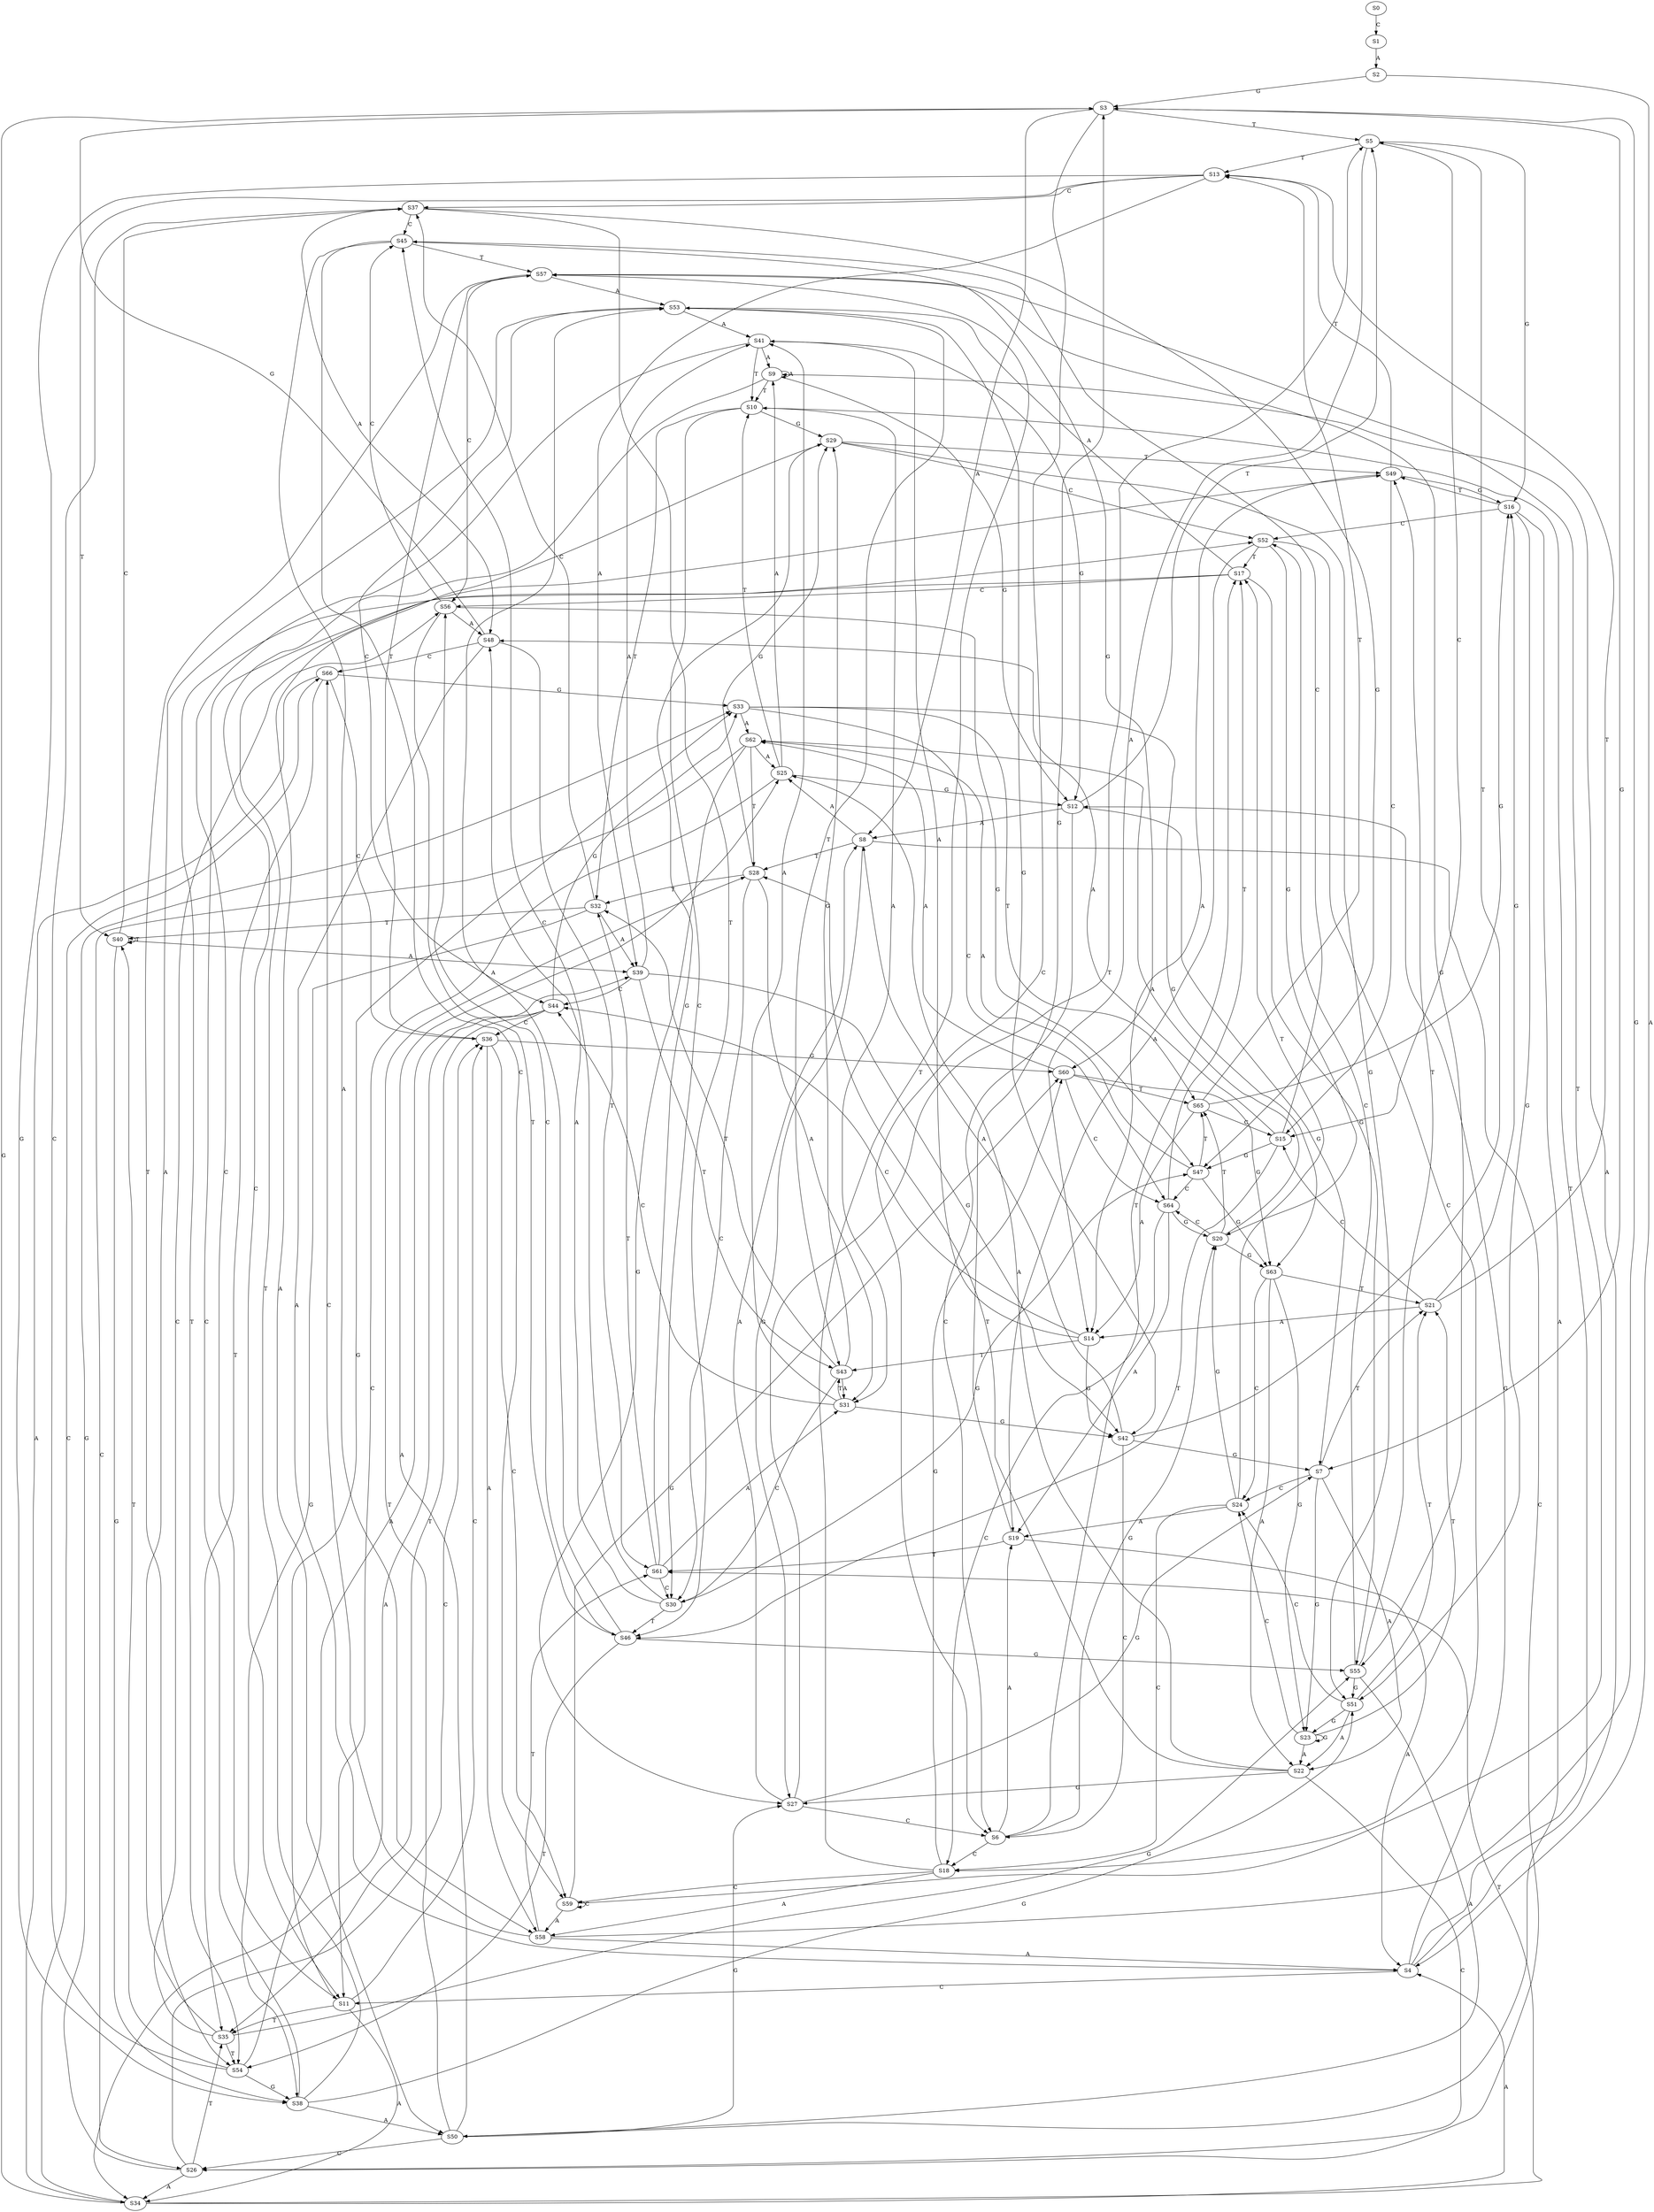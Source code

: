 strict digraph  {
	S0 -> S1 [ label = C ];
	S1 -> S2 [ label = A ];
	S2 -> S3 [ label = G ];
	S2 -> S4 [ label = A ];
	S3 -> S5 [ label = T ];
	S3 -> S6 [ label = C ];
	S3 -> S7 [ label = G ];
	S3 -> S8 [ label = A ];
	S4 -> S9 [ label = A ];
	S4 -> S10 [ label = T ];
	S4 -> S11 [ label = C ];
	S4 -> S12 [ label = G ];
	S5 -> S13 [ label = T ];
	S5 -> S14 [ label = A ];
	S5 -> S15 [ label = C ];
	S5 -> S16 [ label = G ];
	S6 -> S17 [ label = T ];
	S6 -> S18 [ label = C ];
	S6 -> S19 [ label = A ];
	S6 -> S20 [ label = G ];
	S7 -> S21 [ label = T ];
	S7 -> S22 [ label = A ];
	S7 -> S23 [ label = G ];
	S7 -> S24 [ label = C ];
	S8 -> S25 [ label = A ];
	S8 -> S26 [ label = C ];
	S8 -> S27 [ label = G ];
	S8 -> S28 [ label = T ];
	S9 -> S12 [ label = G ];
	S9 -> S11 [ label = C ];
	S9 -> S9 [ label = A ];
	S9 -> S10 [ label = T ];
	S10 -> S29 [ label = G ];
	S10 -> S30 [ label = C ];
	S10 -> S31 [ label = A ];
	S10 -> S32 [ label = T ];
	S11 -> S33 [ label = G ];
	S11 -> S34 [ label = A ];
	S11 -> S35 [ label = T ];
	S11 -> S36 [ label = C ];
	S12 -> S5 [ label = T ];
	S12 -> S8 [ label = A ];
	S12 -> S7 [ label = G ];
	S12 -> S6 [ label = C ];
	S13 -> S37 [ label = C ];
	S13 -> S38 [ label = G ];
	S13 -> S39 [ label = A ];
	S13 -> S40 [ label = T ];
	S14 -> S41 [ label = A ];
	S14 -> S42 [ label = G ];
	S14 -> S43 [ label = T ];
	S14 -> S44 [ label = C ];
	S15 -> S45 [ label = C ];
	S15 -> S46 [ label = T ];
	S15 -> S47 [ label = G ];
	S15 -> S48 [ label = A ];
	S16 -> S49 [ label = T ];
	S16 -> S50 [ label = A ];
	S16 -> S51 [ label = G ];
	S16 -> S52 [ label = C ];
	S17 -> S53 [ label = A ];
	S17 -> S54 [ label = T ];
	S17 -> S55 [ label = G ];
	S17 -> S56 [ label = C ];
	S18 -> S57 [ label = T ];
	S18 -> S58 [ label = A ];
	S18 -> S59 [ label = C ];
	S18 -> S60 [ label = G ];
	S19 -> S4 [ label = A ];
	S19 -> S3 [ label = G ];
	S19 -> S61 [ label = T ];
	S20 -> S62 [ label = A ];
	S20 -> S63 [ label = G ];
	S20 -> S64 [ label = C ];
	S20 -> S65 [ label = T ];
	S21 -> S16 [ label = G ];
	S21 -> S13 [ label = T ];
	S21 -> S15 [ label = C ];
	S21 -> S14 [ label = A ];
	S22 -> S26 [ label = C ];
	S22 -> S25 [ label = A ];
	S22 -> S27 [ label = G ];
	S22 -> S28 [ label = T ];
	S23 -> S22 [ label = A ];
	S23 -> S23 [ label = G ];
	S23 -> S24 [ label = C ];
	S23 -> S21 [ label = T ];
	S24 -> S17 [ label = T ];
	S24 -> S20 [ label = G ];
	S24 -> S19 [ label = A ];
	S24 -> S18 [ label = C ];
	S25 -> S12 [ label = G ];
	S25 -> S11 [ label = C ];
	S25 -> S10 [ label = T ];
	S25 -> S9 [ label = A ];
	S26 -> S36 [ label = C ];
	S26 -> S35 [ label = T ];
	S26 -> S33 [ label = G ];
	S26 -> S34 [ label = A ];
	S27 -> S8 [ label = A ];
	S27 -> S6 [ label = C ];
	S27 -> S7 [ label = G ];
	S27 -> S5 [ label = T ];
	S28 -> S32 [ label = T ];
	S28 -> S31 [ label = A ];
	S28 -> S30 [ label = C ];
	S28 -> S29 [ label = G ];
	S29 -> S52 [ label = C ];
	S29 -> S50 [ label = A ];
	S29 -> S49 [ label = T ];
	S29 -> S51 [ label = G ];
	S30 -> S47 [ label = G ];
	S30 -> S45 [ label = C ];
	S30 -> S46 [ label = T ];
	S30 -> S48 [ label = A ];
	S31 -> S42 [ label = G ];
	S31 -> S44 [ label = C ];
	S31 -> S41 [ label = A ];
	S31 -> S43 [ label = T ];
	S32 -> S40 [ label = T ];
	S32 -> S37 [ label = C ];
	S32 -> S39 [ label = A ];
	S32 -> S38 [ label = G ];
	S33 -> S64 [ label = C ];
	S33 -> S63 [ label = G ];
	S33 -> S62 [ label = A ];
	S33 -> S65 [ label = T ];
	S34 -> S4 [ label = A ];
	S34 -> S3 [ label = G ];
	S34 -> S66 [ label = C ];
	S34 -> S61 [ label = T ];
	S35 -> S54 [ label = T ];
	S35 -> S53 [ label = A ];
	S35 -> S56 [ label = C ];
	S35 -> S55 [ label = G ];
	S36 -> S57 [ label = T ];
	S36 -> S59 [ label = C ];
	S36 -> S58 [ label = A ];
	S36 -> S60 [ label = G ];
	S37 -> S47 [ label = G ];
	S37 -> S48 [ label = A ];
	S37 -> S45 [ label = C ];
	S37 -> S46 [ label = T ];
	S38 -> S51 [ label = G ];
	S38 -> S49 [ label = T ];
	S38 -> S50 [ label = A ];
	S38 -> S52 [ label = C ];
	S39 -> S41 [ label = A ];
	S39 -> S43 [ label = T ];
	S39 -> S44 [ label = C ];
	S39 -> S42 [ label = G ];
	S40 -> S39 [ label = A ];
	S40 -> S37 [ label = C ];
	S40 -> S38 [ label = G ];
	S40 -> S40 [ label = T ];
	S41 -> S9 [ label = A ];
	S41 -> S12 [ label = G ];
	S41 -> S10 [ label = T ];
	S41 -> S11 [ label = C ];
	S42 -> S5 [ label = T ];
	S42 -> S8 [ label = A ];
	S42 -> S6 [ label = C ];
	S42 -> S7 [ label = G ];
	S43 -> S32 [ label = T ];
	S43 -> S30 [ label = C ];
	S43 -> S31 [ label = A ];
	S43 -> S29 [ label = G ];
	S44 -> S34 [ label = A ];
	S44 -> S36 [ label = C ];
	S44 -> S35 [ label = T ];
	S44 -> S33 [ label = G ];
	S45 -> S57 [ label = T ];
	S45 -> S59 [ label = C ];
	S45 -> S60 [ label = G ];
	S45 -> S58 [ label = A ];
	S46 -> S53 [ label = A ];
	S46 -> S55 [ label = G ];
	S46 -> S56 [ label = C ];
	S46 -> S54 [ label = T ];
	S47 -> S62 [ label = A ];
	S47 -> S63 [ label = G ];
	S47 -> S65 [ label = T ];
	S47 -> S64 [ label = C ];
	S48 -> S4 [ label = A ];
	S48 -> S3 [ label = G ];
	S48 -> S66 [ label = C ];
	S48 -> S61 [ label = T ];
	S49 -> S14 [ label = A ];
	S49 -> S13 [ label = T ];
	S49 -> S15 [ label = C ];
	S49 -> S16 [ label = G ];
	S50 -> S27 [ label = G ];
	S50 -> S26 [ label = C ];
	S50 -> S28 [ label = T ];
	S50 -> S25 [ label = A ];
	S51 -> S22 [ label = A ];
	S51 -> S21 [ label = T ];
	S51 -> S24 [ label = C ];
	S51 -> S23 [ label = G ];
	S52 -> S18 [ label = C ];
	S52 -> S17 [ label = T ];
	S52 -> S20 [ label = G ];
	S52 -> S19 [ label = A ];
	S53 -> S41 [ label = A ];
	S53 -> S44 [ label = C ];
	S53 -> S42 [ label = G ];
	S53 -> S43 [ label = T ];
	S54 -> S37 [ label = C ];
	S54 -> S38 [ label = G ];
	S54 -> S40 [ label = T ];
	S54 -> S39 [ label = A ];
	S55 -> S51 [ label = G ];
	S55 -> S49 [ label = T ];
	S55 -> S50 [ label = A ];
	S55 -> S52 [ label = C ];
	S56 -> S45 [ label = C ];
	S56 -> S48 [ label = A ];
	S56 -> S47 [ label = G ];
	S56 -> S46 [ label = T ];
	S57 -> S53 [ label = A ];
	S57 -> S54 [ label = T ];
	S57 -> S56 [ label = C ];
	S57 -> S55 [ label = G ];
	S58 -> S4 [ label = A ];
	S58 -> S61 [ label = T ];
	S58 -> S66 [ label = C ];
	S58 -> S3 [ label = G ];
	S59 -> S58 [ label = A ];
	S59 -> S57 [ label = T ];
	S59 -> S59 [ label = C ];
	S59 -> S60 [ label = G ];
	S60 -> S63 [ label = G ];
	S60 -> S65 [ label = T ];
	S60 -> S62 [ label = A ];
	S60 -> S64 [ label = C ];
	S61 -> S29 [ label = G ];
	S61 -> S31 [ label = A ];
	S61 -> S32 [ label = T ];
	S61 -> S30 [ label = C ];
	S62 -> S27 [ label = G ];
	S62 -> S25 [ label = A ];
	S62 -> S26 [ label = C ];
	S62 -> S28 [ label = T ];
	S63 -> S21 [ label = T ];
	S63 -> S23 [ label = G ];
	S63 -> S22 [ label = A ];
	S63 -> S24 [ label = C ];
	S64 -> S18 [ label = C ];
	S64 -> S19 [ label = A ];
	S64 -> S20 [ label = G ];
	S64 -> S17 [ label = T ];
	S65 -> S15 [ label = C ];
	S65 -> S16 [ label = G ];
	S65 -> S14 [ label = A ];
	S65 -> S13 [ label = T ];
	S66 -> S36 [ label = C ];
	S66 -> S35 [ label = T ];
	S66 -> S33 [ label = G ];
	S66 -> S34 [ label = A ];
}
